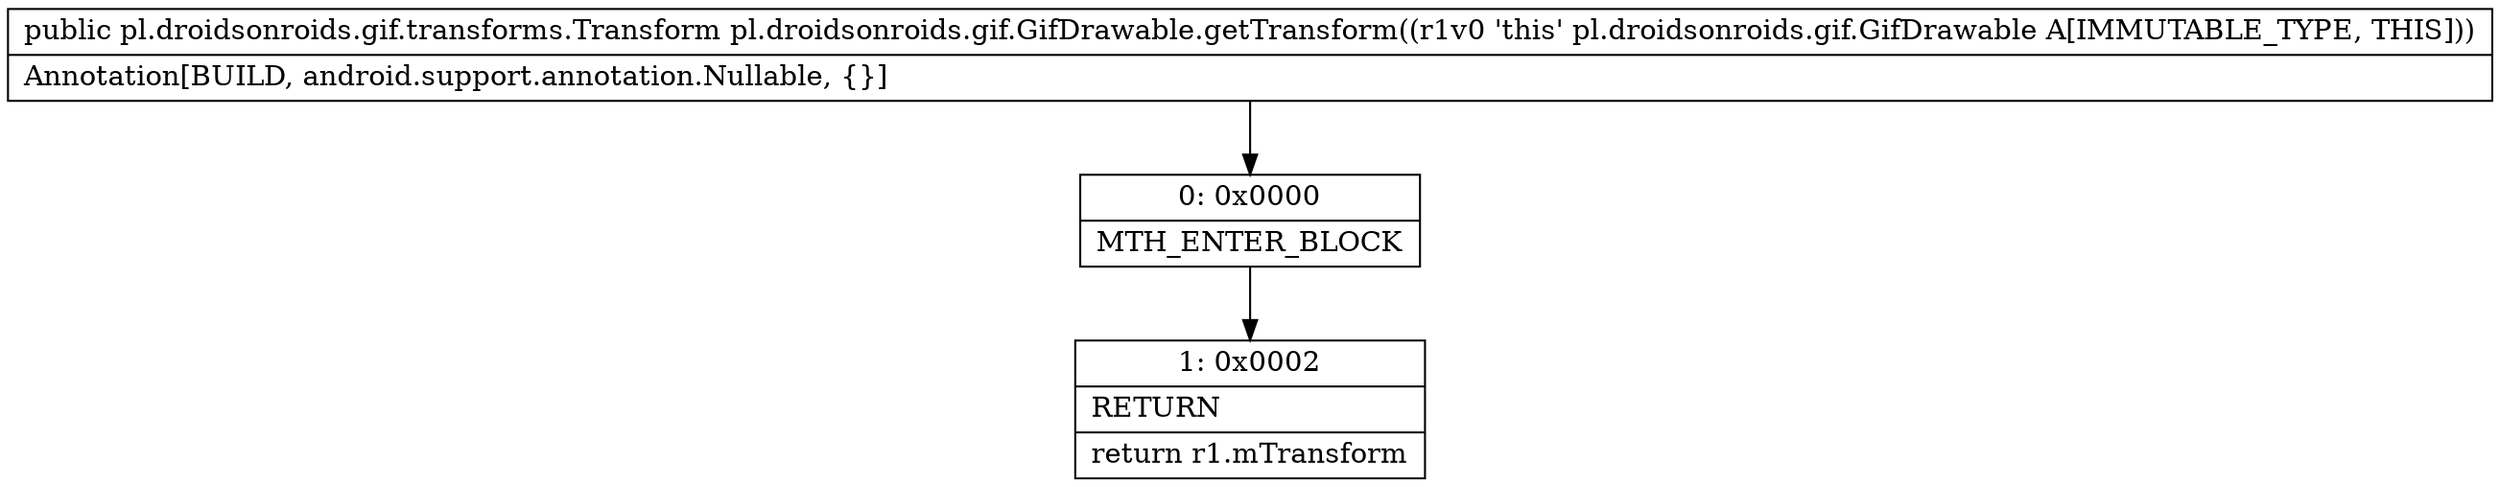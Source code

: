 digraph "CFG forpl.droidsonroids.gif.GifDrawable.getTransform()Lpl\/droidsonroids\/gif\/transforms\/Transform;" {
Node_0 [shape=record,label="{0\:\ 0x0000|MTH_ENTER_BLOCK\l}"];
Node_1 [shape=record,label="{1\:\ 0x0002|RETURN\l|return r1.mTransform\l}"];
MethodNode[shape=record,label="{public pl.droidsonroids.gif.transforms.Transform pl.droidsonroids.gif.GifDrawable.getTransform((r1v0 'this' pl.droidsonroids.gif.GifDrawable A[IMMUTABLE_TYPE, THIS]))  | Annotation[BUILD, android.support.annotation.Nullable, \{\}]\l}"];
MethodNode -> Node_0;
Node_0 -> Node_1;
}

